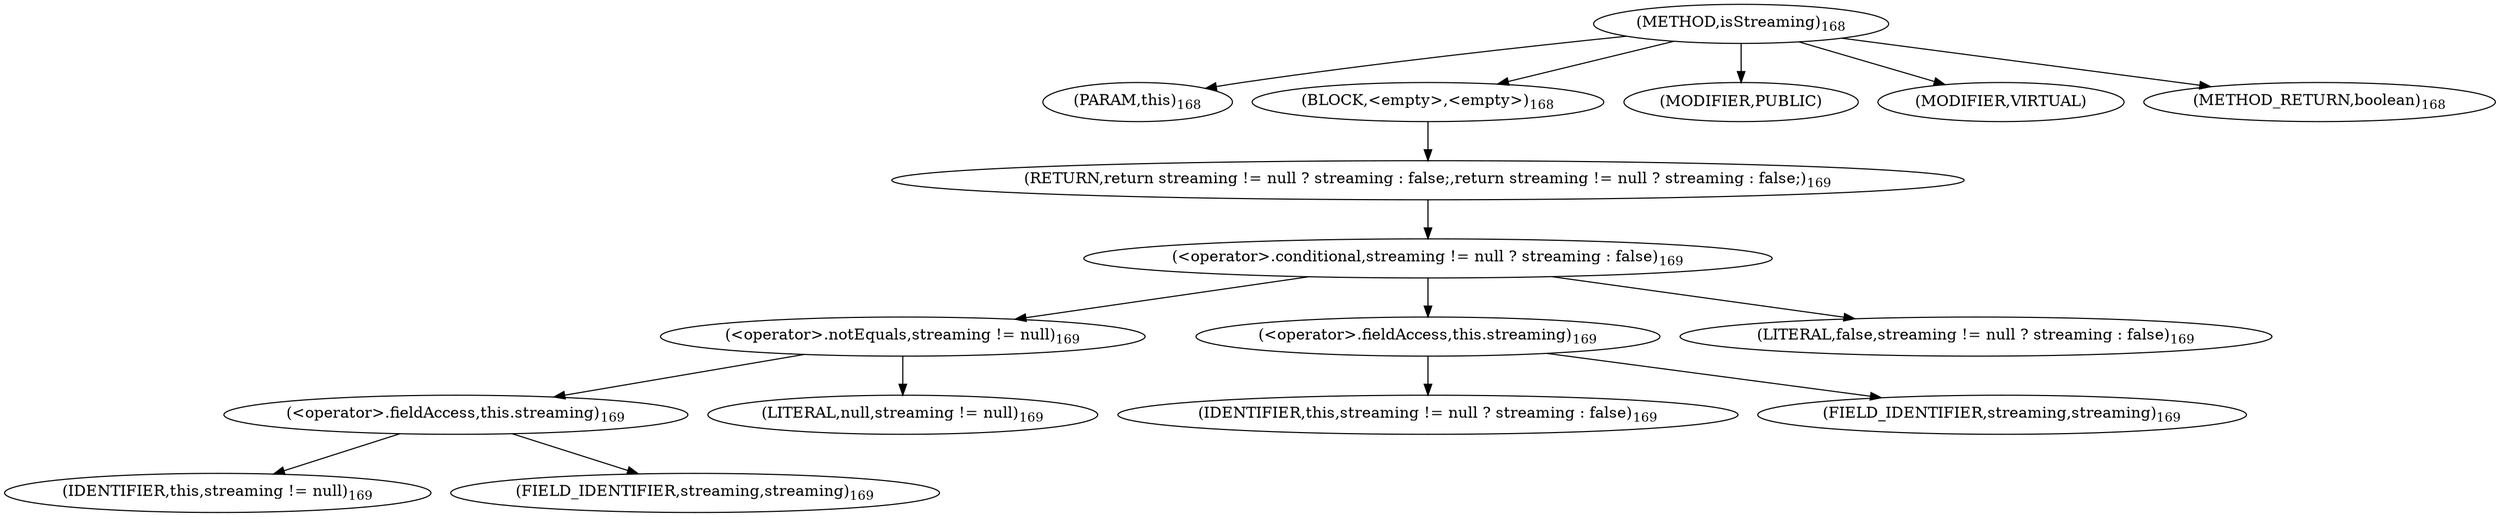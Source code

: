 digraph "isStreaming" {  
"295" [label = <(METHOD,isStreaming)<SUB>168</SUB>> ]
"296" [label = <(PARAM,this)<SUB>168</SUB>> ]
"297" [label = <(BLOCK,&lt;empty&gt;,&lt;empty&gt;)<SUB>168</SUB>> ]
"298" [label = <(RETURN,return streaming != null ? streaming : false;,return streaming != null ? streaming : false;)<SUB>169</SUB>> ]
"299" [label = <(&lt;operator&gt;.conditional,streaming != null ? streaming : false)<SUB>169</SUB>> ]
"300" [label = <(&lt;operator&gt;.notEquals,streaming != null)<SUB>169</SUB>> ]
"301" [label = <(&lt;operator&gt;.fieldAccess,this.streaming)<SUB>169</SUB>> ]
"302" [label = <(IDENTIFIER,this,streaming != null)<SUB>169</SUB>> ]
"303" [label = <(FIELD_IDENTIFIER,streaming,streaming)<SUB>169</SUB>> ]
"304" [label = <(LITERAL,null,streaming != null)<SUB>169</SUB>> ]
"305" [label = <(&lt;operator&gt;.fieldAccess,this.streaming)<SUB>169</SUB>> ]
"306" [label = <(IDENTIFIER,this,streaming != null ? streaming : false)<SUB>169</SUB>> ]
"307" [label = <(FIELD_IDENTIFIER,streaming,streaming)<SUB>169</SUB>> ]
"308" [label = <(LITERAL,false,streaming != null ? streaming : false)<SUB>169</SUB>> ]
"309" [label = <(MODIFIER,PUBLIC)> ]
"310" [label = <(MODIFIER,VIRTUAL)> ]
"311" [label = <(METHOD_RETURN,boolean)<SUB>168</SUB>> ]
  "295" -> "296" 
  "295" -> "297" 
  "295" -> "309" 
  "295" -> "310" 
  "295" -> "311" 
  "297" -> "298" 
  "298" -> "299" 
  "299" -> "300" 
  "299" -> "305" 
  "299" -> "308" 
  "300" -> "301" 
  "300" -> "304" 
  "301" -> "302" 
  "301" -> "303" 
  "305" -> "306" 
  "305" -> "307" 
}
